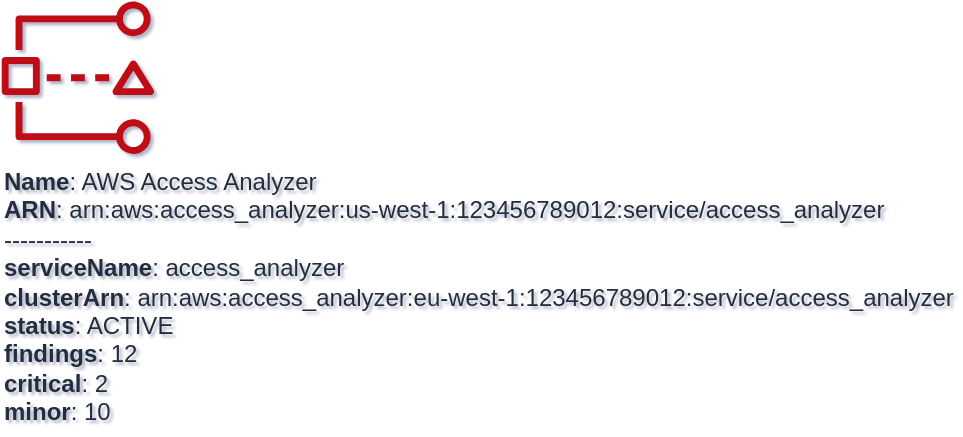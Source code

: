 <mxfile type="MultiCloud">
	<diagram id="diagram_1" name="AWS components">
		<mxGraphModel dx="1015" dy="661" grid="1" gridSize="10" guides="1" tooltips="1" connect="1" arrows="1" fold="1" page="1" pageScale="1" pageWidth="850" pageHeight="1100" math="0" shadow="1">
			<root>
				<mxCell id="0"/>
				<mxCell id="1" parent="0"/>
				<mxCell id="vertex:access_analyzer:arn:aws:access_analyzer:us-west-1:123456789012:service/access_analyzer" value="&lt;b&gt;Name&lt;/b&gt;: AWS Access Analyzer&lt;BR&gt;&lt;b&gt;ARN&lt;/b&gt;: arn:aws:access_analyzer:us-west-1:123456789012:service/access_analyzer&lt;BR&gt;-----------&lt;BR&gt;&lt;b&gt;serviceName&lt;/b&gt;: access_analyzer&lt;BR&gt;&lt;b&gt;clusterArn&lt;/b&gt;: arn:aws:access_analyzer:eu-west-1:123456789012:service/access_analyzer&lt;BR&gt;&lt;b&gt;status&lt;/b&gt;: ACTIVE&lt;BR&gt;&lt;b&gt;findings&lt;/b&gt;: 12&lt;BR&gt;&lt;b&gt;critical&lt;/b&gt;: 2&lt;BR&gt;&lt;b&gt;minor&lt;/b&gt;: 10" style="sketch=0;outlineConnect=0;fontColor=#232F3E;gradientColor=none;fillColor=#BF0816;strokeColor=none;dashed=0;verticalLabelPosition=bottom;verticalAlign=top;align=left;html=1;fontSize=12;fontStyle=0;aspect=fixed;pointerEvents=1;shape=mxgraph.aws4.access_analyzer;" parent="1" vertex="1">
					<mxGeometry width="78" height="77" as="geometry"/>
				</mxCell>
			</root>
		</mxGraphModel>
	</diagram>
</mxfile>